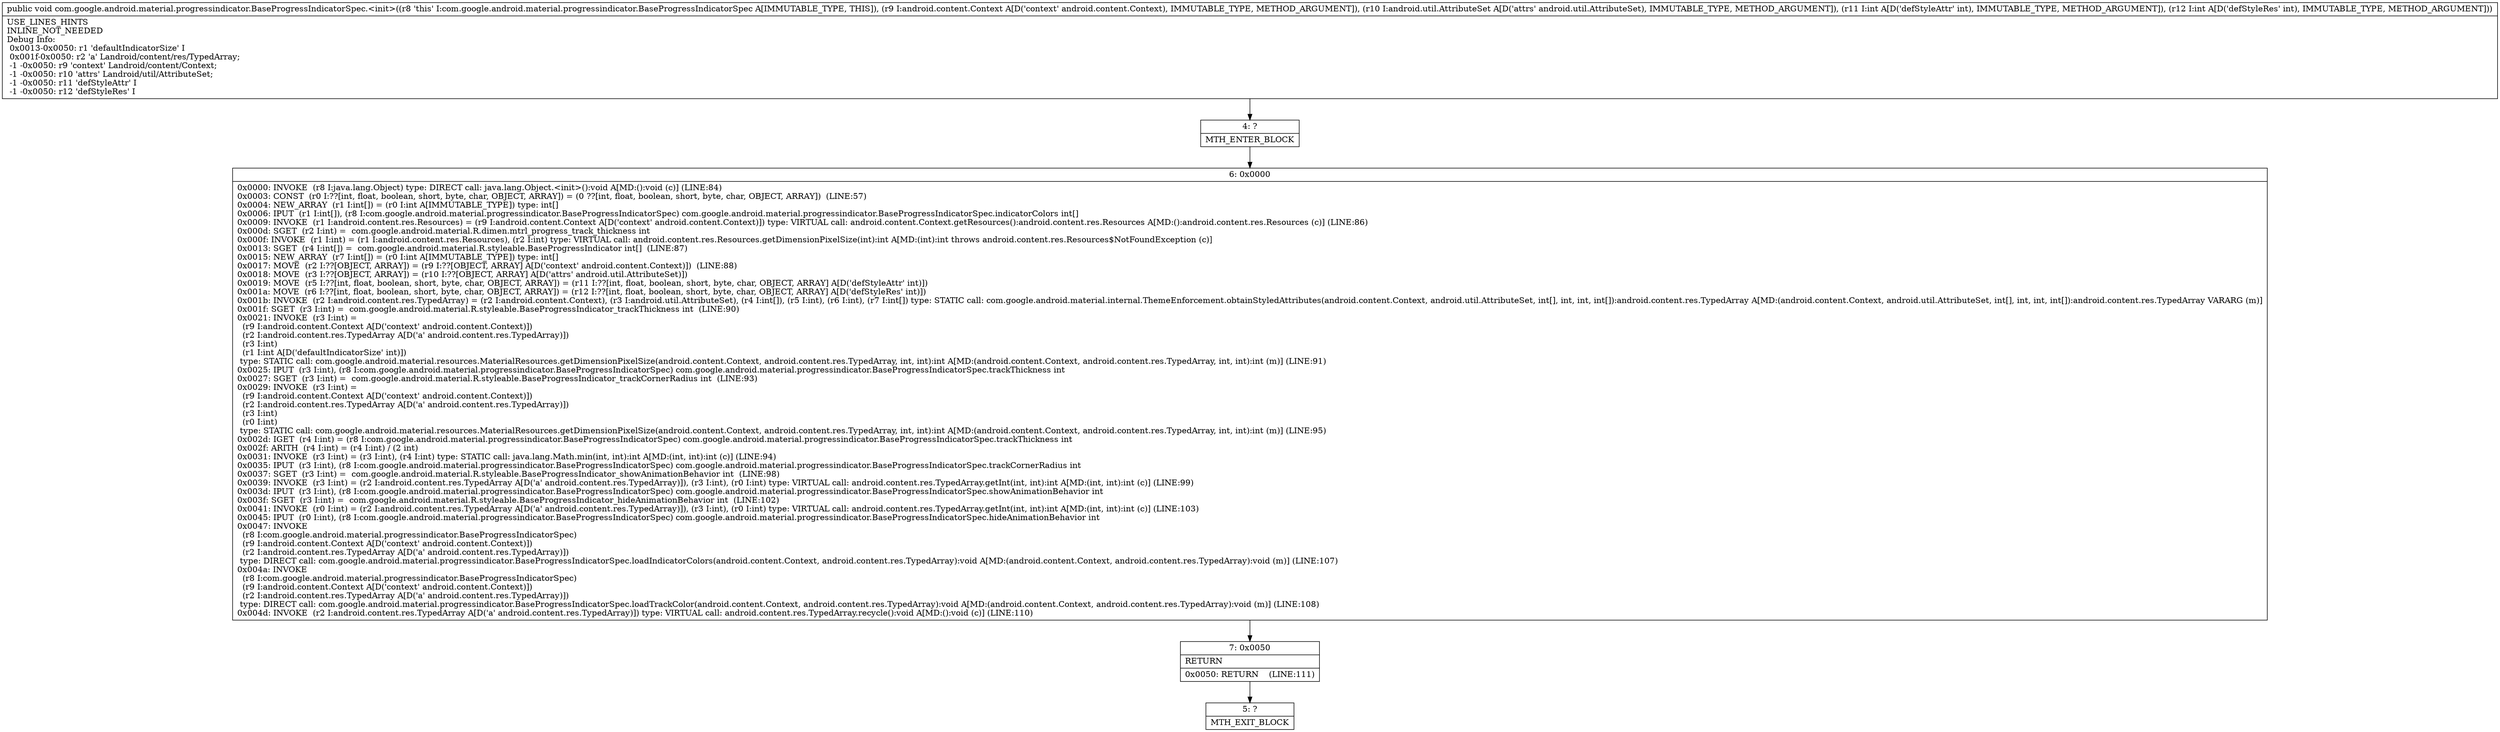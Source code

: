 digraph "CFG forcom.google.android.material.progressindicator.BaseProgressIndicatorSpec.\<init\>(Landroid\/content\/Context;Landroid\/util\/AttributeSet;II)V" {
Node_4 [shape=record,label="{4\:\ ?|MTH_ENTER_BLOCK\l}"];
Node_6 [shape=record,label="{6\:\ 0x0000|0x0000: INVOKE  (r8 I:java.lang.Object) type: DIRECT call: java.lang.Object.\<init\>():void A[MD:():void (c)] (LINE:84)\l0x0003: CONST  (r0 I:??[int, float, boolean, short, byte, char, OBJECT, ARRAY]) = (0 ??[int, float, boolean, short, byte, char, OBJECT, ARRAY])  (LINE:57)\l0x0004: NEW_ARRAY  (r1 I:int[]) = (r0 I:int A[IMMUTABLE_TYPE]) type: int[] \l0x0006: IPUT  (r1 I:int[]), (r8 I:com.google.android.material.progressindicator.BaseProgressIndicatorSpec) com.google.android.material.progressindicator.BaseProgressIndicatorSpec.indicatorColors int[] \l0x0009: INVOKE  (r1 I:android.content.res.Resources) = (r9 I:android.content.Context A[D('context' android.content.Context)]) type: VIRTUAL call: android.content.Context.getResources():android.content.res.Resources A[MD:():android.content.res.Resources (c)] (LINE:86)\l0x000d: SGET  (r2 I:int) =  com.google.android.material.R.dimen.mtrl_progress_track_thickness int \l0x000f: INVOKE  (r1 I:int) = (r1 I:android.content.res.Resources), (r2 I:int) type: VIRTUAL call: android.content.res.Resources.getDimensionPixelSize(int):int A[MD:(int):int throws android.content.res.Resources$NotFoundException (c)]\l0x0013: SGET  (r4 I:int[]) =  com.google.android.material.R.styleable.BaseProgressIndicator int[]  (LINE:87)\l0x0015: NEW_ARRAY  (r7 I:int[]) = (r0 I:int A[IMMUTABLE_TYPE]) type: int[] \l0x0017: MOVE  (r2 I:??[OBJECT, ARRAY]) = (r9 I:??[OBJECT, ARRAY] A[D('context' android.content.Context)])  (LINE:88)\l0x0018: MOVE  (r3 I:??[OBJECT, ARRAY]) = (r10 I:??[OBJECT, ARRAY] A[D('attrs' android.util.AttributeSet)]) \l0x0019: MOVE  (r5 I:??[int, float, boolean, short, byte, char, OBJECT, ARRAY]) = (r11 I:??[int, float, boolean, short, byte, char, OBJECT, ARRAY] A[D('defStyleAttr' int)]) \l0x001a: MOVE  (r6 I:??[int, float, boolean, short, byte, char, OBJECT, ARRAY]) = (r12 I:??[int, float, boolean, short, byte, char, OBJECT, ARRAY] A[D('defStyleRes' int)]) \l0x001b: INVOKE  (r2 I:android.content.res.TypedArray) = (r2 I:android.content.Context), (r3 I:android.util.AttributeSet), (r4 I:int[]), (r5 I:int), (r6 I:int), (r7 I:int[]) type: STATIC call: com.google.android.material.internal.ThemeEnforcement.obtainStyledAttributes(android.content.Context, android.util.AttributeSet, int[], int, int, int[]):android.content.res.TypedArray A[MD:(android.content.Context, android.util.AttributeSet, int[], int, int, int[]):android.content.res.TypedArray VARARG (m)]\l0x001f: SGET  (r3 I:int) =  com.google.android.material.R.styleable.BaseProgressIndicator_trackThickness int  (LINE:90)\l0x0021: INVOKE  (r3 I:int) = \l  (r9 I:android.content.Context A[D('context' android.content.Context)])\l  (r2 I:android.content.res.TypedArray A[D('a' android.content.res.TypedArray)])\l  (r3 I:int)\l  (r1 I:int A[D('defaultIndicatorSize' int)])\l type: STATIC call: com.google.android.material.resources.MaterialResources.getDimensionPixelSize(android.content.Context, android.content.res.TypedArray, int, int):int A[MD:(android.content.Context, android.content.res.TypedArray, int, int):int (m)] (LINE:91)\l0x0025: IPUT  (r3 I:int), (r8 I:com.google.android.material.progressindicator.BaseProgressIndicatorSpec) com.google.android.material.progressindicator.BaseProgressIndicatorSpec.trackThickness int \l0x0027: SGET  (r3 I:int) =  com.google.android.material.R.styleable.BaseProgressIndicator_trackCornerRadius int  (LINE:93)\l0x0029: INVOKE  (r3 I:int) = \l  (r9 I:android.content.Context A[D('context' android.content.Context)])\l  (r2 I:android.content.res.TypedArray A[D('a' android.content.res.TypedArray)])\l  (r3 I:int)\l  (r0 I:int)\l type: STATIC call: com.google.android.material.resources.MaterialResources.getDimensionPixelSize(android.content.Context, android.content.res.TypedArray, int, int):int A[MD:(android.content.Context, android.content.res.TypedArray, int, int):int (m)] (LINE:95)\l0x002d: IGET  (r4 I:int) = (r8 I:com.google.android.material.progressindicator.BaseProgressIndicatorSpec) com.google.android.material.progressindicator.BaseProgressIndicatorSpec.trackThickness int \l0x002f: ARITH  (r4 I:int) = (r4 I:int) \/ (2 int) \l0x0031: INVOKE  (r3 I:int) = (r3 I:int), (r4 I:int) type: STATIC call: java.lang.Math.min(int, int):int A[MD:(int, int):int (c)] (LINE:94)\l0x0035: IPUT  (r3 I:int), (r8 I:com.google.android.material.progressindicator.BaseProgressIndicatorSpec) com.google.android.material.progressindicator.BaseProgressIndicatorSpec.trackCornerRadius int \l0x0037: SGET  (r3 I:int) =  com.google.android.material.R.styleable.BaseProgressIndicator_showAnimationBehavior int  (LINE:98)\l0x0039: INVOKE  (r3 I:int) = (r2 I:android.content.res.TypedArray A[D('a' android.content.res.TypedArray)]), (r3 I:int), (r0 I:int) type: VIRTUAL call: android.content.res.TypedArray.getInt(int, int):int A[MD:(int, int):int (c)] (LINE:99)\l0x003d: IPUT  (r3 I:int), (r8 I:com.google.android.material.progressindicator.BaseProgressIndicatorSpec) com.google.android.material.progressindicator.BaseProgressIndicatorSpec.showAnimationBehavior int \l0x003f: SGET  (r3 I:int) =  com.google.android.material.R.styleable.BaseProgressIndicator_hideAnimationBehavior int  (LINE:102)\l0x0041: INVOKE  (r0 I:int) = (r2 I:android.content.res.TypedArray A[D('a' android.content.res.TypedArray)]), (r3 I:int), (r0 I:int) type: VIRTUAL call: android.content.res.TypedArray.getInt(int, int):int A[MD:(int, int):int (c)] (LINE:103)\l0x0045: IPUT  (r0 I:int), (r8 I:com.google.android.material.progressindicator.BaseProgressIndicatorSpec) com.google.android.material.progressindicator.BaseProgressIndicatorSpec.hideAnimationBehavior int \l0x0047: INVOKE  \l  (r8 I:com.google.android.material.progressindicator.BaseProgressIndicatorSpec)\l  (r9 I:android.content.Context A[D('context' android.content.Context)])\l  (r2 I:android.content.res.TypedArray A[D('a' android.content.res.TypedArray)])\l type: DIRECT call: com.google.android.material.progressindicator.BaseProgressIndicatorSpec.loadIndicatorColors(android.content.Context, android.content.res.TypedArray):void A[MD:(android.content.Context, android.content.res.TypedArray):void (m)] (LINE:107)\l0x004a: INVOKE  \l  (r8 I:com.google.android.material.progressindicator.BaseProgressIndicatorSpec)\l  (r9 I:android.content.Context A[D('context' android.content.Context)])\l  (r2 I:android.content.res.TypedArray A[D('a' android.content.res.TypedArray)])\l type: DIRECT call: com.google.android.material.progressindicator.BaseProgressIndicatorSpec.loadTrackColor(android.content.Context, android.content.res.TypedArray):void A[MD:(android.content.Context, android.content.res.TypedArray):void (m)] (LINE:108)\l0x004d: INVOKE  (r2 I:android.content.res.TypedArray A[D('a' android.content.res.TypedArray)]) type: VIRTUAL call: android.content.res.TypedArray.recycle():void A[MD:():void (c)] (LINE:110)\l}"];
Node_7 [shape=record,label="{7\:\ 0x0050|RETURN\l|0x0050: RETURN    (LINE:111)\l}"];
Node_5 [shape=record,label="{5\:\ ?|MTH_EXIT_BLOCK\l}"];
MethodNode[shape=record,label="{public void com.google.android.material.progressindicator.BaseProgressIndicatorSpec.\<init\>((r8 'this' I:com.google.android.material.progressindicator.BaseProgressIndicatorSpec A[IMMUTABLE_TYPE, THIS]), (r9 I:android.content.Context A[D('context' android.content.Context), IMMUTABLE_TYPE, METHOD_ARGUMENT]), (r10 I:android.util.AttributeSet A[D('attrs' android.util.AttributeSet), IMMUTABLE_TYPE, METHOD_ARGUMENT]), (r11 I:int A[D('defStyleAttr' int), IMMUTABLE_TYPE, METHOD_ARGUMENT]), (r12 I:int A[D('defStyleRes' int), IMMUTABLE_TYPE, METHOD_ARGUMENT]))  | USE_LINES_HINTS\lINLINE_NOT_NEEDED\lDebug Info:\l  0x0013\-0x0050: r1 'defaultIndicatorSize' I\l  0x001f\-0x0050: r2 'a' Landroid\/content\/res\/TypedArray;\l  \-1 \-0x0050: r9 'context' Landroid\/content\/Context;\l  \-1 \-0x0050: r10 'attrs' Landroid\/util\/AttributeSet;\l  \-1 \-0x0050: r11 'defStyleAttr' I\l  \-1 \-0x0050: r12 'defStyleRes' I\l}"];
MethodNode -> Node_4;Node_4 -> Node_6;
Node_6 -> Node_7;
Node_7 -> Node_5;
}

